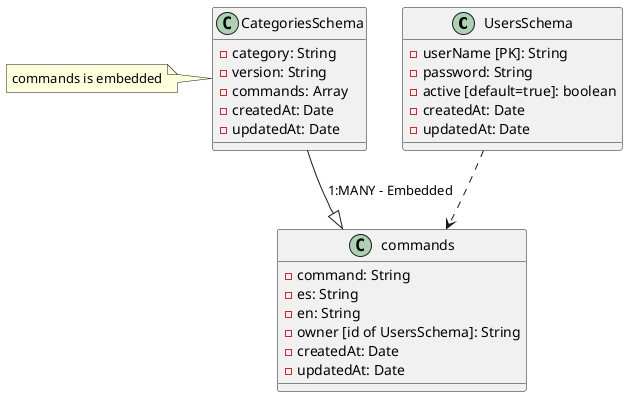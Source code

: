 @startuml

class UsersSchema{
    -userName [PK]: String
    -password: String
    -active [default=true]: boolean
    -createdAt: Date
    -updatedAt: Date
}

class CategoriesSchema{
    -category: String
    -version: String
    -commands: Array
    -createdAt: Date
    -updatedAt: Date
}

class CategoriesSchema
    note left: commands is embedded

class commands{
    -command: String
    -es: String
    -en: String
    -owner [id of UsersSchema]: String
        -createdAt: Date
    -updatedAt: Date
}

CategoriesSchema --|> commands: 1:MANY - Embedded
UsersSchema -[dashed]-> commands

@enduml